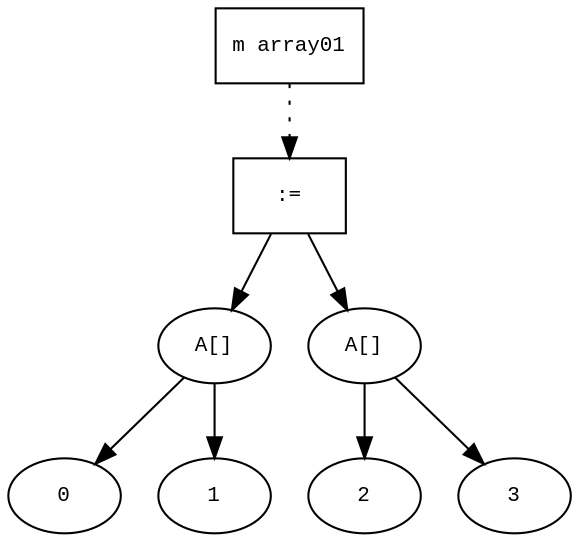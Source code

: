 digraph AST {
  graph [fontname="Times New Roman",fontsize=10];
  node  [fontname="Courier New",fontsize=10];
  edge  [fontname="Times New Roman",fontsize=10];

  node0 [label="m array01",shape=box];
  node9 [label=":=",shape=box];
  node2 [label="A[]",shape=ellipse];
  node3 [label="0",shape=ellipse];
  node2-> node3;
  node4 [label="1",shape=ellipse];
  node2-> node4;
  node9->node2;
  node6 [label="A[]",shape=ellipse];
  node7 [label="2",shape=ellipse];
  node6-> node7;
  node8 [label="3",shape=ellipse];
  node6-> node8;
  node9->node6;
  node0 -> node9 [style=dotted];
}
